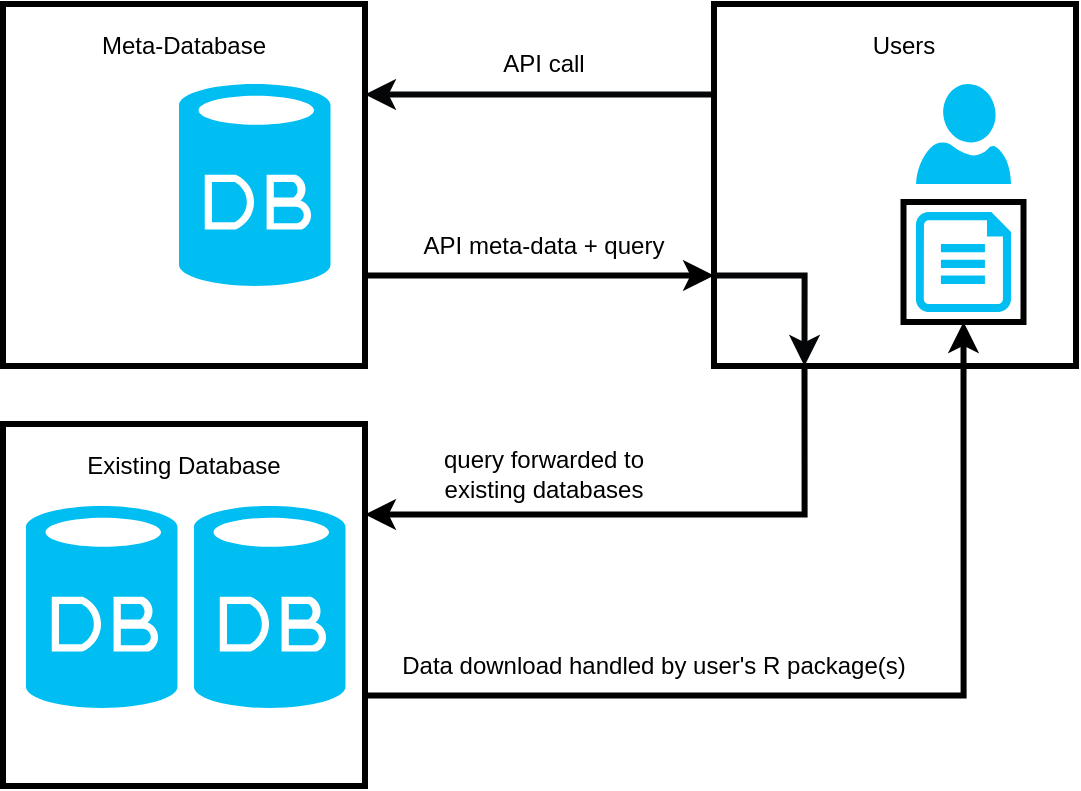 <mxfile version="13.1.11" type="device"><diagram id="s3P-1TjCSbWEx0HD4Wmy" name="Page-1"><mxGraphModel dx="866" dy="938" grid="1" gridSize="10" guides="1" tooltips="1" connect="1" arrows="1" fold="1" page="1" pageScale="1" pageWidth="850" pageHeight="1100" math="0" shadow="0"><root><mxCell id="0"/><mxCell id="1" parent="0"/><mxCell id="qPZuIgOgZ-pCGHTsyqtR-26" style="edgeStyle=orthogonalEdgeStyle;rounded=0;orthogonalLoop=1;jettySize=auto;html=1;exitX=1;exitY=0.75;exitDx=0;exitDy=0;entryX=0.5;entryY=1;entryDx=0;entryDy=0;strokeWidth=3;" edge="1" parent="1" source="qPZuIgOgZ-pCGHTsyqtR-16" target="qPZuIgOgZ-pCGHTsyqtR-28"><mxGeometry relative="1" as="geometry"/></mxCell><mxCell id="qPZuIgOgZ-pCGHTsyqtR-16" value="" style="whiteSpace=wrap;html=1;aspect=fixed;fillColor=none;strokeWidth=3;" vertex="1" parent="1"><mxGeometry x="64.5" y="249" width="181" height="181" as="geometry"/></mxCell><mxCell id="qPZuIgOgZ-pCGHTsyqtR-24" style="edgeStyle=orthogonalEdgeStyle;rounded=0;orthogonalLoop=1;jettySize=auto;html=1;exitX=1;exitY=0.75;exitDx=0;exitDy=0;entryX=0;entryY=0.75;entryDx=0;entryDy=0;strokeWidth=3;" edge="1" parent="1" source="qPZuIgOgZ-pCGHTsyqtR-9" target="qPZuIgOgZ-pCGHTsyqtR-18"><mxGeometry relative="1" as="geometry"/></mxCell><mxCell id="qPZuIgOgZ-pCGHTsyqtR-9" value="" style="whiteSpace=wrap;html=1;aspect=fixed;strokeWidth=3;fillColor=none;" vertex="1" parent="1"><mxGeometry x="64.5" y="39" width="181" height="181" as="geometry"/></mxCell><mxCell id="qPZuIgOgZ-pCGHTsyqtR-1" value="" style="verticalLabelPosition=bottom;html=1;verticalAlign=top;align=center;strokeColor=none;fillColor=#00BEF2;shape=mxgraph.azure.database;" vertex="1" parent="1"><mxGeometry x="152.5" y="79" width="75.75" height="101" as="geometry"/></mxCell><mxCell id="qPZuIgOgZ-pCGHTsyqtR-6" value="" style="shape=image;html=1;verticalAlign=top;verticalLabelPosition=bottom;labelBackgroundColor=#ffffff;imageAspect=0;aspect=fixed;image=https://cdn4.iconfinder.com/data/icons/logos-and-brands/512/285_R_Project_logo-128.png" vertex="1" parent="1"><mxGeometry x="80" y="70" width="68" height="68" as="geometry"/></mxCell><mxCell id="qPZuIgOgZ-pCGHTsyqtR-7" value="" style="verticalLabelPosition=bottom;html=1;verticalAlign=top;align=center;strokeColor=none;fillColor=#00BEF2;shape=mxgraph.azure.user;" vertex="1" parent="1"><mxGeometry x="521" y="79" width="47.5" height="50" as="geometry"/></mxCell><mxCell id="qPZuIgOgZ-pCGHTsyqtR-8" value="" style="shape=image;html=1;verticalAlign=top;verticalLabelPosition=bottom;labelBackgroundColor=#ffffff;imageAspect=0;aspect=fixed;image=https://cdn4.iconfinder.com/data/icons/logos-and-brands/512/97_Docker_logo_logos-128.png" vertex="1" parent="1"><mxGeometry x="83.5" y="129" width="61" height="61" as="geometry"/></mxCell><mxCell id="qPZuIgOgZ-pCGHTsyqtR-10" value="" style="verticalLabelPosition=bottom;html=1;verticalAlign=top;align=center;strokeColor=none;fillColor=#00BEF2;shape=mxgraph.azure.database;" vertex="1" parent="1"><mxGeometry x="160" y="290" width="75.75" height="101" as="geometry"/></mxCell><mxCell id="qPZuIgOgZ-pCGHTsyqtR-11" value="" style="verticalLabelPosition=bottom;html=1;verticalAlign=top;align=center;strokeColor=none;fillColor=#00BEF2;shape=mxgraph.azure.database;" vertex="1" parent="1"><mxGeometry x="76" y="290" width="75.75" height="101" as="geometry"/></mxCell><mxCell id="qPZuIgOgZ-pCGHTsyqtR-12" value="Meta-Database" style="text;html=1;strokeColor=none;fillColor=none;align=center;verticalAlign=middle;whiteSpace=wrap;rounded=0;" vertex="1" parent="1"><mxGeometry x="95" y="50" width="120" height="20" as="geometry"/></mxCell><mxCell id="qPZuIgOgZ-pCGHTsyqtR-15" value="Existing Database" style="text;html=1;strokeColor=none;fillColor=none;align=center;verticalAlign=middle;whiteSpace=wrap;rounded=0;" vertex="1" parent="1"><mxGeometry x="95" y="260" width="120" height="20" as="geometry"/></mxCell><mxCell id="qPZuIgOgZ-pCGHTsyqtR-23" style="edgeStyle=orthogonalEdgeStyle;rounded=0;orthogonalLoop=1;jettySize=auto;html=1;exitX=0;exitY=0.25;exitDx=0;exitDy=0;entryX=1;entryY=0.25;entryDx=0;entryDy=0;strokeWidth=3;fillColor=#dae8fc;strokeColor=#040608;" edge="1" parent="1" source="qPZuIgOgZ-pCGHTsyqtR-18" target="qPZuIgOgZ-pCGHTsyqtR-9"><mxGeometry relative="1" as="geometry"/></mxCell><mxCell id="qPZuIgOgZ-pCGHTsyqtR-25" style="edgeStyle=orthogonalEdgeStyle;rounded=0;orthogonalLoop=1;jettySize=auto;html=1;exitX=0.25;exitY=1;exitDx=0;exitDy=0;entryX=1;entryY=0.25;entryDx=0;entryDy=0;strokeWidth=3;" edge="1" parent="1" source="qPZuIgOgZ-pCGHTsyqtR-18" target="qPZuIgOgZ-pCGHTsyqtR-16"><mxGeometry relative="1" as="geometry"/></mxCell><mxCell id="qPZuIgOgZ-pCGHTsyqtR-18" value="" style="whiteSpace=wrap;html=1;aspect=fixed;fillColor=none;strokeWidth=3;" vertex="1" parent="1"><mxGeometry x="420" y="39" width="181" height="181" as="geometry"/></mxCell><mxCell id="qPZuIgOgZ-pCGHTsyqtR-19" value="" style="shape=image;html=1;verticalAlign=top;verticalLabelPosition=bottom;labelBackgroundColor=#ffffff;imageAspect=0;aspect=fixed;image=https://cdn4.iconfinder.com/data/icons/logos-and-brands/512/285_R_Project_logo-128.png" vertex="1" parent="1"><mxGeometry x="440" y="70" width="68" height="68" as="geometry"/></mxCell><mxCell id="qPZuIgOgZ-pCGHTsyqtR-21" value="Users" style="text;html=1;strokeColor=none;fillColor=none;align=center;verticalAlign=middle;whiteSpace=wrap;rounded=0;" vertex="1" parent="1"><mxGeometry x="455" y="50" width="120" height="20" as="geometry"/></mxCell><mxCell id="qPZuIgOgZ-pCGHTsyqtR-27" style="edgeStyle=orthogonalEdgeStyle;rounded=0;orthogonalLoop=1;jettySize=auto;html=1;exitX=0;exitY=0.75;exitDx=0;exitDy=0;entryX=0.25;entryY=1;entryDx=0;entryDy=0;strokeColor=#040608;strokeWidth=3;" edge="1" parent="1" source="qPZuIgOgZ-pCGHTsyqtR-18" target="qPZuIgOgZ-pCGHTsyqtR-18"><mxGeometry relative="1" as="geometry"><Array as="points"><mxPoint x="465" y="175"/></Array></mxGeometry></mxCell><mxCell id="qPZuIgOgZ-pCGHTsyqtR-28" value="" style="whiteSpace=wrap;html=1;aspect=fixed;strokeWidth=3;fillColor=none;" vertex="1" parent="1"><mxGeometry x="514.75" y="138" width="60" height="60" as="geometry"/></mxCell><mxCell id="qPZuIgOgZ-pCGHTsyqtR-31" value="API call" style="text;html=1;strokeColor=none;fillColor=none;align=center;verticalAlign=middle;whiteSpace=wrap;rounded=0;" vertex="1" parent="1"><mxGeometry x="300" y="59" width="70" height="20" as="geometry"/></mxCell><mxCell id="qPZuIgOgZ-pCGHTsyqtR-33" value="API meta-data + query" style="text;html=1;strokeColor=none;fillColor=none;align=center;verticalAlign=middle;whiteSpace=wrap;rounded=0;" vertex="1" parent="1"><mxGeometry x="265" y="149.5" width="140" height="20" as="geometry"/></mxCell><mxCell id="qPZuIgOgZ-pCGHTsyqtR-34" value="query forwarded to existing databases" style="text;html=1;strokeColor=none;fillColor=none;align=center;verticalAlign=middle;whiteSpace=wrap;rounded=0;" vertex="1" parent="1"><mxGeometry x="275" y="264" width="120" height="20" as="geometry"/></mxCell><mxCell id="qPZuIgOgZ-pCGHTsyqtR-35" value="Data download handled by user's R package(s)" style="text;html=1;strokeColor=none;fillColor=none;align=center;verticalAlign=middle;whiteSpace=wrap;rounded=0;" vertex="1" parent="1"><mxGeometry x="250" y="360" width="280" height="20" as="geometry"/></mxCell><mxCell id="qPZuIgOgZ-pCGHTsyqtR-36" value="" style="verticalLabelPosition=bottom;html=1;verticalAlign=top;align=center;strokeColor=none;fillColor=#00BEF2;shape=mxgraph.azure.cloud_services_configuration_file;pointerEvents=1;" vertex="1" parent="1"><mxGeometry x="521" y="143" width="47.5" height="50" as="geometry"/></mxCell></root></mxGraphModel></diagram></mxfile>